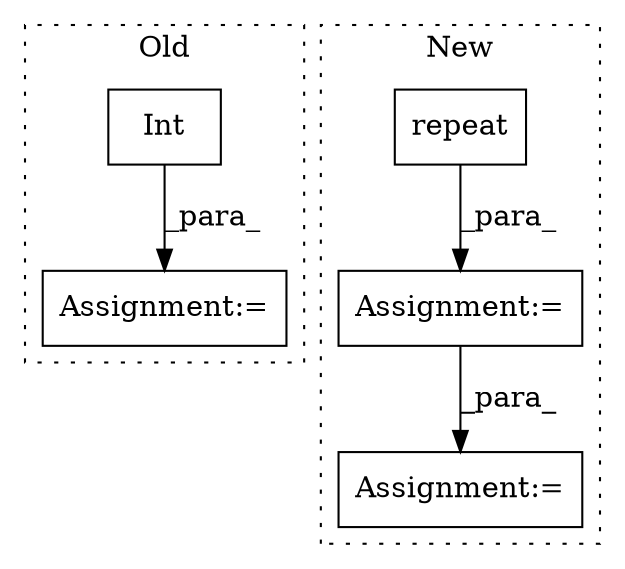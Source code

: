 digraph G {
subgraph cluster0 {
1 [label="Int" a="32" s="3984,4010" l="4,1" shape="box"];
3 [label="Assignment:=" a="7" s="4144" l="1" shape="box"];
label = "Old";
style="dotted";
}
subgraph cluster1 {
2 [label="repeat" a="32" s="3821,3840" l="7,1" shape="box"];
4 [label="Assignment:=" a="7" s="3792" l="1" shape="box"];
5 [label="Assignment:=" a="7" s="3964" l="1" shape="box"];
label = "New";
style="dotted";
}
1 -> 3 [label="_para_"];
2 -> 4 [label="_para_"];
4 -> 5 [label="_para_"];
}